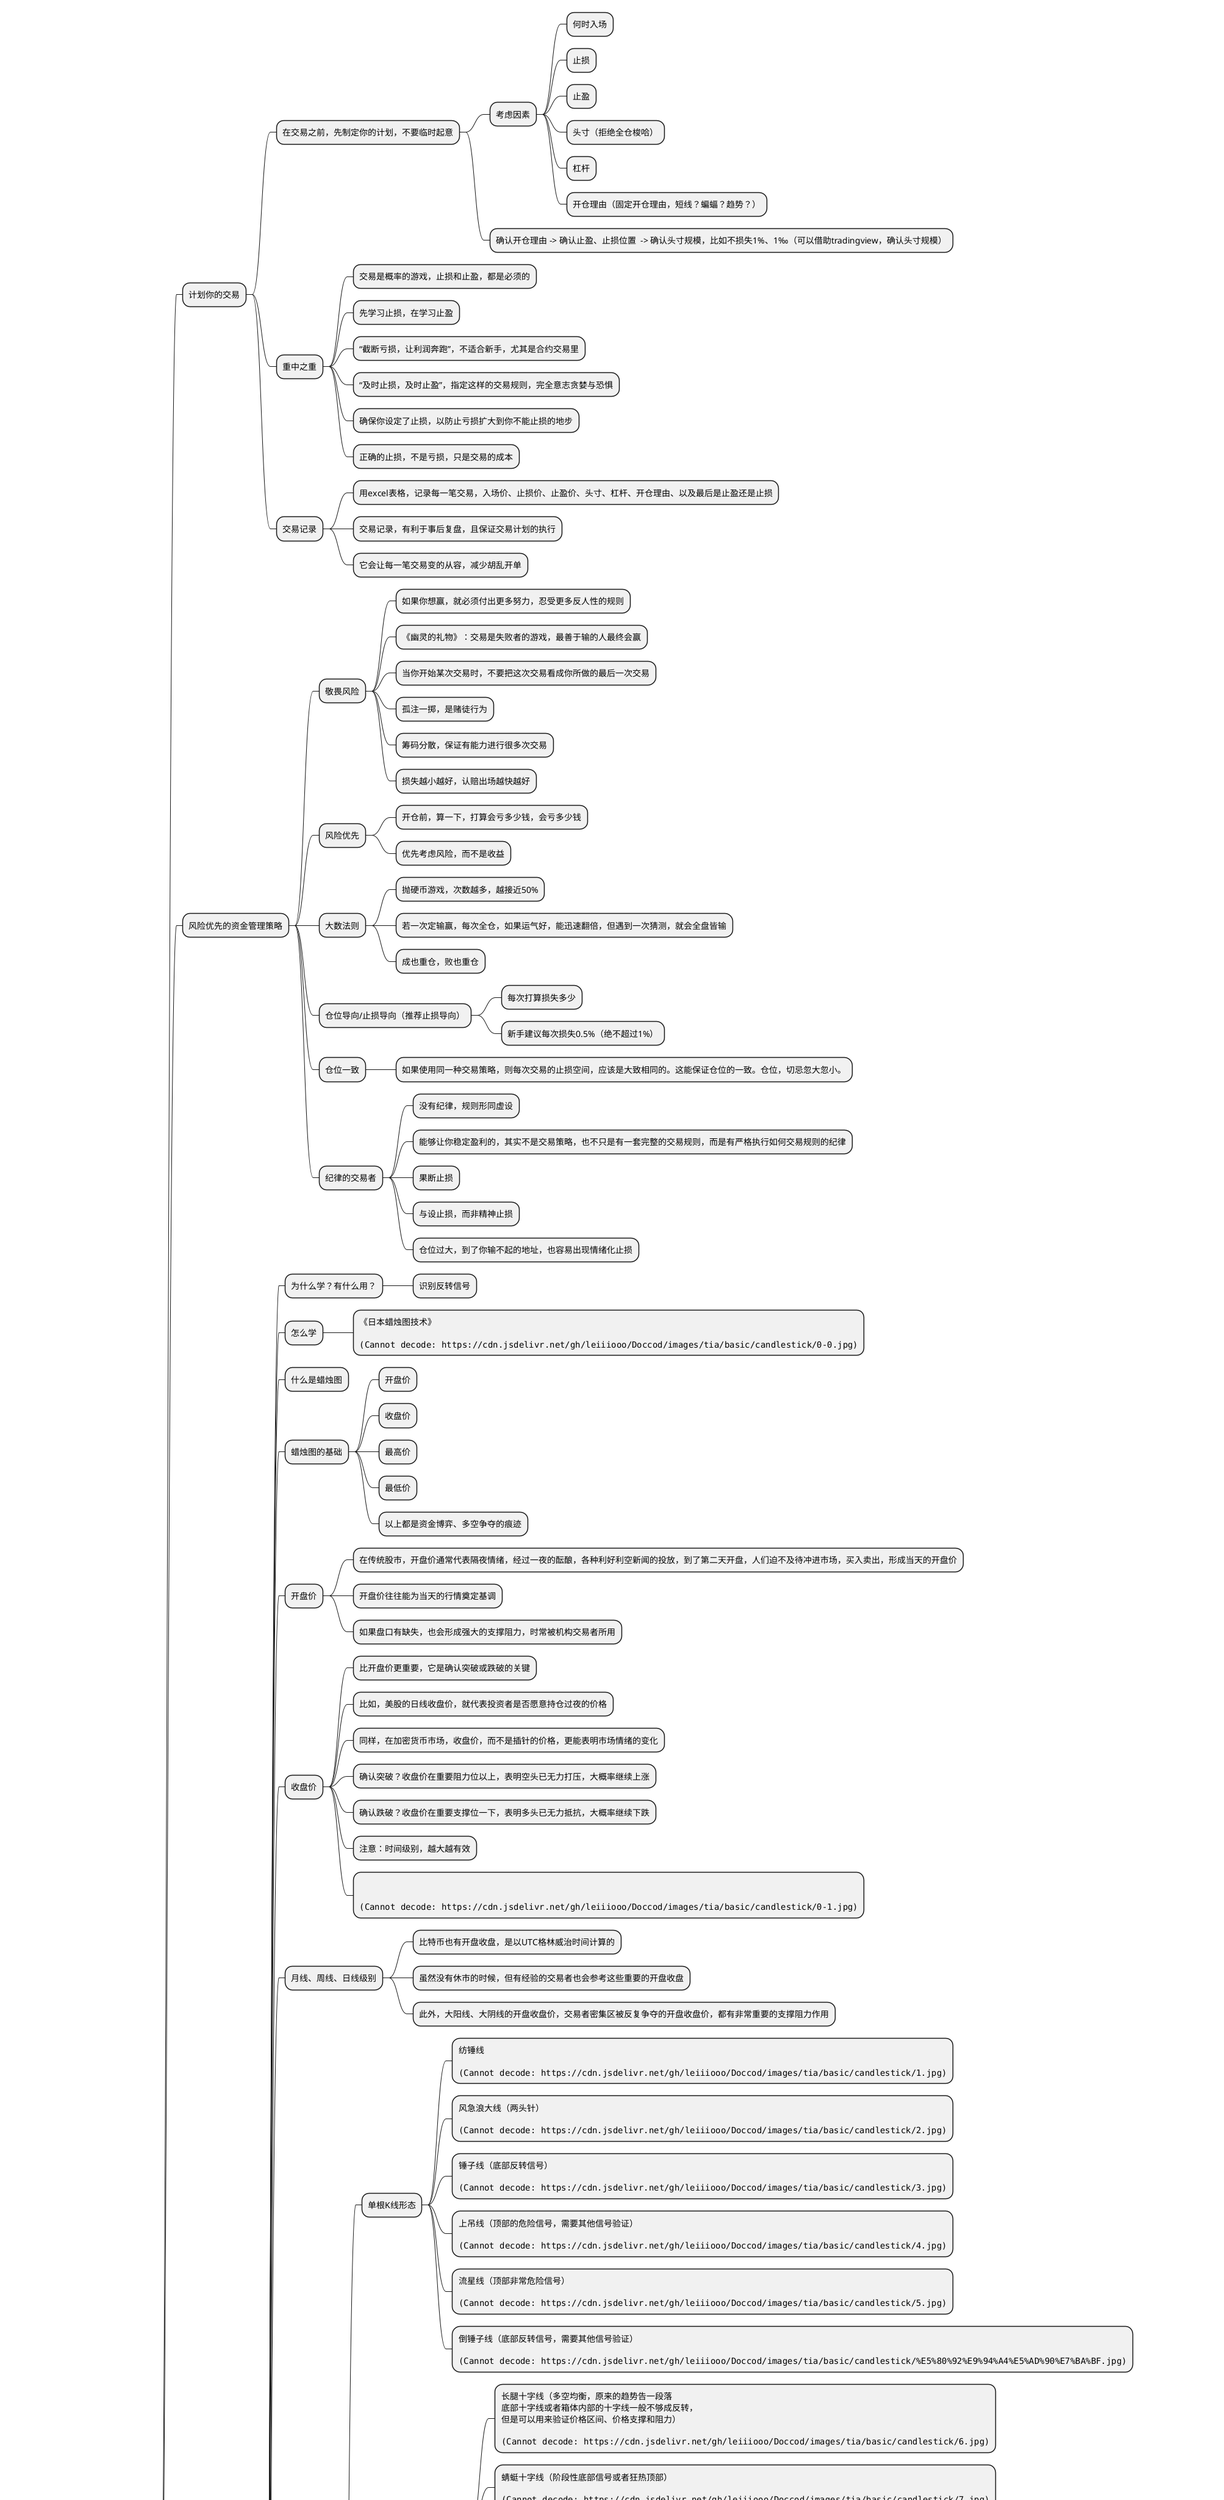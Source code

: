 @startmindmap tutorials
* tutorials
** 一、beginners
*** 计划你的交易
**** 在交易之前，先制定你的计划，不要临时起意
***** 考虑因素
****** 何时入场
****** 止损
****** 止盈
****** 头寸（拒绝全仓梭哈）
****** 杠杆
****** 开仓理由（固定开仓理由，短线？蝙蝠？趋势？）
***** 确认开仓理由 -> 确认止盈、止损位置  -> 确认头寸规模，比如不损失1%、1‰（可以借助tradingview，确认头寸规模）
**** 重中之重
***** 交易是概率的游戏，止损和止盈，都是必须的
***** 先学习止损，在学习止盈
***** “截断亏损，让利润奔跑”，不适合新手，尤其是合约交易里
***** “及时止损，及时止盈”，指定这样的交易规则，完全意志贪婪与恐惧
***** 确保你设定了止损，以防止亏损扩大到你不能止损的地步
***** 正确的止损，不是亏损，只是交易的成本
**** 交易记录
***** 用excel表格，记录每一笔交易，入场价、止损价、止盈价、头寸、杠杆、开仓理由、以及最后是止盈还是止损
***** 交易记录，有利于事后复盘，且保证交易计划的执行
***** 它会让每一笔交易变的从容，减少胡乱开单
*** 风险优先的资金管理策略
**** 敬畏风险
***** 如果你想赢，就必须付出更多努力，忍受更多反人性的规则
***** 《幽灵的礼物》：交易是失败者的游戏，最善于输的人最终会赢
***** 当你开始某次交易时，不要把这次交易看成你所做的最后一次交易
***** 孤注一掷，是赌徒行为
***** 筹码分散，保证有能力进行很多次交易
***** 损失越小越好，认赔出场越快越好
**** 风险优先
***** 开仓前，算一下，打算会亏多少钱，会亏多少钱
***** 优先考虑风险，而不是收益
**** 大数法则
***** 抛硬币游戏，次数越多，越接近50%
***** 若一次定输赢，每次全仓，如果运气好，能迅速翻倍，但遇到一次猜测，就会全盘皆输
***** 成也重仓，败也重仓
**** 仓位导向/止损导向（推荐止损导向）
***** 每次打算损失多少
***** 新手建议每次损失0.5%（绝不超过1%）
**** 仓位一致
***** 如果使用同一种交易策略，则每次交易的止损空间，应该是大致相同的。这能保证仓位的一致。仓位，切忌忽大忽小。
**** 纪律的交易者
***** 没有纪律，规则形同虚设
***** 能够让你稳定盈利的，其实不是交易策略，也不只是有一套完整的交易规则，而是有严格执行如何交易规则的纪律
***** 果断止损
***** 与设止损，而非精神止损
***** 仓位过大，到了你输不起的地址，也容易出现情绪化止损
*** 日本蜡烛图技术
**** 为什么学？有什么用？
***** 识别反转信号
**** 怎么学
***** 《日本蜡烛图技术》\n\n<img::https://cdn.jsdelivr.net/gh/leiiiooo/Doccod/images/tia/basic/candlestick/0-0.jpg{scale=0.4}>
**** 什么是蜡烛图
**** 蜡烛图的基础
***** 开盘价
***** 收盘价
***** 最高价
***** 最低价
***** 以上都是资金博弈、多空争夺的痕迹
**** 开盘价
***** 在传统股市，开盘价通常代表隔夜情绪，经过一夜的酝酿，各种利好利空新闻的投放，到了第二天开盘，人们迫不及待冲进市场，买入卖出，形成当天的开盘价
***** 开盘价往往能为当天的行情奠定基调
***** 如果盘口有缺失，也会形成强大的支撑阻力，时常被机构交易者所用
**** 收盘价
***** 比开盘价更重要，它是确认突破或跌破的关键
***** 比如，美股的日线收盘价，就代表投资者是否愿意持仓过夜的价格
***** 同样，在加密货币市场，收盘价，而不是插针的价格，更能表明市场情绪的变化
***** 确认突破？收盘价在重要阻力位以上，表明空头已无力打压，大概率继续上涨
***** 确认跌破？收盘价在重要支撑位一下，表明多头已无力抵抗，大概率继续下跌
***** 注意：时间级别，越大越有效
***** \n\n<img::https://cdn.jsdelivr.net/gh/leiiiooo/Doccod/images/tia/basic/candlestick/0-1.jpg{scale=0.4}>
**** 月线、周线、日线级别
***** 比特币也有开盘收盘，是以UTC格林威治时间计算的
***** 虽然没有休市的时候，但有经验的交易者也会参考这些重要的开盘收盘
***** 此外，大阳线、大阴线的开盘收盘价，交易者密集区被反复争夺的开盘收盘价，都有非常重要的支撑阻力作用
**** 反转形态
***** 单根K线形态
****** 纺锤线\n\n<img::https://cdn.jsdelivr.net/gh/leiiiooo/Doccod/images/tia/basic/candlestick/1.jpg{scale=0.4}>
****** 风急浪大线（两头针）\n\n<img::https://cdn.jsdelivr.net/gh/leiiiooo/Doccod/images/tia/basic/candlestick/2.jpg{scale=0.4}>
****** 锤子线（底部反转信号）\n\n<img::https://cdn.jsdelivr.net/gh/leiiiooo/Doccod/images/tia/basic/candlestick/3.jpg{scale=0.4}>
****** 上吊线（顶部的危险信号，需要其他信号验证）\n\n<img::https://cdn.jsdelivr.net/gh/leiiiooo/Doccod/images/tia/basic/candlestick/4.jpg{scale=0.4}>
****** 流星线（顶部非常危险信号）\n\n<img::https://cdn.jsdelivr.net/gh/leiiiooo/Doccod/images/tia/basic/candlestick/5.jpg{scale=0.4}>
****** 倒锤子线（底部反转信号，需要其他信号验证）\n\n<img::https://cdn.jsdelivr.net/gh/leiiiooo/Doccod/images/tia/basic/candlestick/%E5%80%92%E9%94%A4%E5%AD%90%E7%BA%BF.jpg{scale=0.4}>
***** 危险的单根K线：十字线
****** 长腿十字线（多空均衡，原来的趋势告一段落\n底部十字线或者箱体内部的十字线一般不够成反转，\n但是可以用来验证价格区间、价格支撑和阻力）\n\n<img::https://cdn.jsdelivr.net/gh/leiiiooo/Doccod/images/tia/basic/candlestick/6.jpg{scale=0.4}>
****** 蜻蜓十字线（阶段性底部信号或者狂热顶部）\n\n<img::https://cdn.jsdelivr.net/gh/leiiiooo/Doccod/images/tia/basic/candlestick/7.jpg{scale=0.4}>
****** 墓碑十字线（顶部，表示下跌）\n\n<img::https://cdn.jsdelivr.net/gh/leiiiooo/Doccod/images/tia/basic/candlestick/8.jpg{scale=0.4}>
****** 北方十字线（通常机构出货）\n\n<img::https://cdn.jsdelivr.net/gh/leiiiooo/Doccod/images/tia/basic/candlestick/9.jpg{scale=0.4}>
****** 南方十字线（散户购买，不太重要）\n\n<img::https://cdn.jsdelivr.net/gh/leiiiooo/Doccod/images/tia/basic/candlestick/10.jpg{scale=0.4}>
***** 三星形态
****** 三星顶部形态和三星底部形态 \n\n<img::https://cdn.jsdelivr.net/gh/leiiiooo/Doccod/images/tia/basic/candlestick/8-18.jpg{scale=0.4}>
***** 强势反转的单根K线：捉腰带线
****** 看涨捉腰带线（跳空，低开直接往上收，比特币不常见）\n\n<img::https://cdn.jsdelivr.net/gh/leiiiooo/Doccod/images/tia/basic/candlestick/11.jpg{scale=0.4}>
****** 看跌捉腰带线（顶部开盘，减仓减仓，比特币不常见）\n\n<img::https://cdn.jsdelivr.net/gh/leiiiooo/Doccod/images/tia/basic/candlestick/12.jpg{scale=0.4}>
***** 多根K线的组合（强）
****** 看涨刺透（收盘的K线顶部超过前一根1/2，如果超过了一整根就是2B）\n\n<img::https://cdn.jsdelivr.net/gh/leiiiooo/Doccod/images/tia/basic/candlestick/13.jpg{scale=0.4}>
****** 乌云盖顶（和看涨刺透相反）\n\n<img::https://cdn.jsdelivr.net/gh/leiiiooo/Doccod/images/tia/basic/candlestick/14.jpg{scale=0.4}>
****** 看涨吞没（2B）\n\n<img::https://cdn.jsdelivr.net/gh/leiiiooo/Doccod/images/tia/basic/candlestick/15.jpg{scale=0.4}>
****** 看跌吞没（2B）\n\n<img::https://cdn.jsdelivr.net/gh/leiiiooo/Doccod/images/tia/basic/candlestick/16.jpg{scale=0.4}>
****** 看涨反击线（低开，收盘价几乎平齐，比特币市场不会出现）\n\n<img::https://cdn.jsdelivr.net/gh/leiiiooo/Doccod/images/tia/basic/candlestick/17.jpg{scale=0.4}>
****** 看跌反击线（高开，收盘价几乎平齐，比特币市场不会出现）\n\n<img::https://cdn.jsdelivr.net/gh/leiiiooo/Doccod/images/tia/basic/candlestick/18.jpg{scale=0.4}>
***** 孕线（弱）
****** 看跌孕线形态\n\n<img::https://cdn.jsdelivr.net/gh/leiiiooo/Doccod/images/tia/basic/candlestick/19.jpg{scale=0.4}>
****** 看涨孕线形态\n\n<img::https://cdn.jsdelivr.net/gh/leiiiooo/Doccod/images/tia/basic/candlestick/20.jpg{scale=0.4}>
****** 看跌十字孕线（反转概率更大一点）\n\n<img::https://cdn.jsdelivr.net/gh/leiiiooo/Doccod/images/tia/basic/candlestick/21.jpg{scale=0.4}>
****** 看涨十字孕线（反转概率更大一点）\n\n<img::https://cdn.jsdelivr.net/gh/leiiiooo/Doccod/images/tia/basic/candlestick/22.jpg{scale=0.4}>
***** 星线（比特币不太可能出现，严格讲是需要有一个跳空的行为存在）（强）
****** 启明星形态\n\n<img::https://cdn.jsdelivr.net/gh/leiiiooo/Doccod/images/tia/basic/candlestick/23.jpg{scale=0.4}>
****** 黄昏星形态（及时没有跳空也需要注意了，当你用更小的时\n间周期看的时候就是一个头肩顶）\n\n<img::https://cdn.jsdelivr.net/gh/leiiiooo/Doccod/images/tia/basic/candlestick/24.jpg{scale=0.4}>
****** 十字启明星形态\n\n<img::https://cdn.jsdelivr.net/gh/leiiiooo/Doccod/images/tia/basic/candlestick/25.jpg{scale=0.4}>
****** 十字黄昏星形态\n\n<img::https://cdn.jsdelivr.net/gh/leiiiooo/Doccod/images/tia/basic/candlestick/26.jpg{scale=0.4}>
***** 平头（弱）
****** 双重顶或者双重底\n\n<img::https://cdn.jsdelivr.net/gh/leiiiooo/Doccod/images/tia/basic/candlestick/27.jpg{scale=0.4}>
***** 三个黑乌鸦、红三兵（光头，反转形态，多单和空单离场点，不是开仓点）（强）
****** 三只黑乌鸦\n\n<img::https://cdn.jsdelivr.net/gh/leiiiooo/Doccod/images/tia/basic/candlestick/28.jpg{scale=0.4}>
****** 红色三兵\n\n<img::https://cdn.jsdelivr.net/gh/leiiiooo/Doccod/images/tia/basic/candlestick/29.jpg{scale=0.4}>
***** 三山形态和三川形态
****** 三山顶部形态（如果市场先后三次均从某一个高价位上回落下来，\n或者市场对某一个高价位向上进行了三次尝试，但都失败了，那么一个三山顶部形态就形成了。\n在三山顶部形态的最后一座山的最高点，\n还应当出现一种看跌的蜡烛图指标（比如说，一根十字线，或者一个乌云盖顶形态等），对三山顶部形态做出确认。）\n\n<img::https://cdn.jsdelivr.net/gh/leiiiooo/Doccod/images/tia/basic/candlestick/6-5.jpg{scale=0.4}>
****** 三尊顶部形态（三山顶部形态中，如果中间的山峰高于两侧的山峰））\n\n<img::https://cdn.jsdelivr.net/gh/leiiiooo/Doccod/images/tia/basic/candlestick/6-36.jpg{scale=0.4}>
****** 三川底部形态（三山顶部形态的反面，在市场先后三度向下试探某个底部水平后，就形成了这类形态。\n市场必须向上突破这个底部形态的最高水平，才能证实底部过程已经完成）\n\n<img::https://cdn.jsdelivr.net/gh/leiiiooo/Doccod/images/tia/basic/candlestick/6-37.jpg{scale=0.4}>
****** 倒三尊形态 \n\n<img::https://cdn.jsdelivr.net/gh/leiiiooo/Doccod/images/tia/basic/candlestick/6-38.jpg{scale=0.4}>
***** 圆形顶部形态和平底锅底部形态（圆形底部形态）
****** 圆形顶部形态 \n\n<img::https://cdn.jsdelivr.net/gh/leiiiooo/Doccod/images/tia/basic/candlestick/6-51.jpg{scale=0.4}>
****** 圆形底部形态 \n\n<img::https://cdn.jsdelivr.net/gh/leiiiooo/Doccod/images/tia/basic/candlestick/6-52.jpg{scale=0.4}>
***** 塔形顶部形态和底部形态
****** 塔形顶部形态 （市场本来处在上升趋势中，在某一时刻，\n出现了一根坚挺的白色蜡烛线或者一系列白色蜡烛线，\n然后市场放缓了上涨的步调，\n接着出现了一根或者数根大的黑色蜡烛线，\n于是塔形顶部形态就完成）\n\n<img::https://cdn.jsdelivr.net/gh/leiiiooo/Doccod/images/tia/basic/candlestick/6-59.jpg{scale=0.4}>
****** 塔形底部形态（市场形成了一根或数根长长的黑色蜡烛线，\n表示空方动力丝毫不减。后来出现了几根小实体，\n缓和了行情看跌的气氛。最后出现了一根长长的白色蜡烛线，\n完成了一个塔形底部形态）\n\n<img::https://cdn.jsdelivr.net/gh/leiiiooo/Doccod/images/tia/basic/candlestick/6-60.jpg{scale=0.4}>
***** 窗口（比特币也不可能出现，窗口有强阻力或者支撑，盈亏比比较好，及时止损）
****** 上升窗口\n\n<img::https://cdn.jsdelivr.net/gh/leiiiooo/Doccod/images/tia/basic/candlestick/30.jpg{scale=0.4}>
****** 下降窗口\n\n<img::https://cdn.jsdelivr.net/gh/leiiiooo/Doccod/images/tia/basic/candlestick/31.jpg{scale=0.4}>
**** 持续形态
***** 窗口
****** 向上的窗口\n\n<img::https://cdn.jsdelivr.net/gh/leiiiooo/Doccod/images/tia/basic/candlestick/7-1.jpg{scale=0.4}>
****** 向下的窗口\n\n<img::https://cdn.jsdelivr.net/gh/leiiiooo/Doccod/images/tia/basic/candlestick/7-2.jpg{scale=0.4}>
***** 向上跳空和向下跳空并列阴阳线形态
****** 向上跳空阴阳线 （其中一根白色蜡烛线和一根黑色蜡烛\n线共同形成了一个向上的窗口。\n这根黑色蜡烛线的开市价位于前一个白色实体之内，\n收市价位于前一个白色实体之下。\n在这样的情况下，这根黑色蜡烛线的收市价，就构成了买卖双方争夺的要点。\n如果市场以收市价向下突破到该窗口之下，\n那么这个向上跳空并列阴阳线形态的看涨意义就不再成立了）\n\n<img::https://cdn.jsdelivr.net/gh/leiiiooo/Doccod/images/tia/basic/candlestick/7-10.jpg{scale=0.4}>
****** 向下跳空阴阳线\n\n<img::https://cdn.jsdelivr.net/gh/leiiiooo/Doccod/images/tia/basic/candlestick/7-11.jpg{scale=0.4}>
****** 高价位跳空突破形态\n\n<img::https://cdn.jsdelivr.net/gh/leiiiooo/Doccod/images/tia/basic/candlestick/7-13.jpg{scale=0.4}>
****** 低价位跳空突破形态\n\n<img::https://cdn.jsdelivr.net/gh/leiiiooo/Doccod/images/tia/basic/candlestick/7-14.jpg{scale=0.4}>
****** 上升趋势中的向上跳空并列白色蜡烛线形态\n\n<img::https://cdn.jsdelivr.net/gh/leiiiooo/Doccod/images/tia/basic/candlestick/7-18.jpg{scale=0.4}>
****** 下降趋势中的向下跳空并列白色蜡烛线形态\n\n<img::https://cdn.jsdelivr.net/gh/leiiiooo/Doccod/images/tia/basic/candlestick/7-19.jpg{scale=0.4}>
***** 上升三法（上升三蜡烛线法）和下降三法（下降三蜡烛线法）形态
****** 上升三法形态（小实体可以是任意颜色，范围包含影线，\n一定要在第一根蜡烛之内，一定是小实体）\n\n<img::https://cdn.jsdelivr.net/gh/leiiiooo/Doccod/images/tia/basic/candlestick/7-21.jpg{scale=0.4}>
****** 下降三法形态（小实体可以是任意颜色，范围包含影线，\n一定要在第一根蜡烛之内，一定是小实体）\n\n<img::https://cdn.jsdelivr.net/gh/leiiiooo/Doccod/images/tia/basic/candlestick/7-22.jpg{scale=0.4}>
***** 分手线
****** 看涨和看跌分手线\n\n<img::https://cdn.jsdelivr.net/gh/leiiiooo/Doccod/images/tia/basic/candlestick/7-31.jpg{scale=0.4}>
**** 化繁就简、重中之重
***** 关注实体大小
****** 实体逐渐变小，这说明之前的趋势逐渐失去动力
****** 实体逐渐变大，这说明之前的趋势愈来愈强，千万不要盲猜顶底
***** 工具、而非交易系统
****** 理论总是那么清晰，觉得学会了就可以马上赚钱，\n但到实际交易时，却不是这么回事。因为市场总是比案例更复杂。\n所以，蜡烛图技术可以是基本功，但不能应对一切走势，\n必须结合其他的技术分析指标一起使用。除了继续学习其他技术分支知识外，\n我们还可以考虑：选择蜡烛图有效性更高的市场去做交易。
**** 结合西方技术
***** 破低反涨形态与破高反跌形态\n 如果向下突破支撑水平的时候交易量较轻，\n随后向上反弹至最近跌破的支撑水平之上时交易量较重，\n就进一步增强了本形态的看涨意义。\n与之类似，在破高反跌形态中，如果向上突破阻挡水平时交易量较轻，\n随后回落至最近向上突破的阻挡水平之下时交易量较重，\n那么破高反跌形态成功的可能性也将进一步增加。\n破低反转或者破高反转之后可以将\n目标价格设置在之前最近的高点或者低点
****** <img::https://cdn.jsdelivr.net/gh/leiiiooo/Doccod/images/tia/basic/candlestick/11-11.jpg{scale=0.4}>
****** <img::https://cdn.jsdelivr.net/gh/leiiiooo/Doccod/images/tia/basic/candlestick/11-12.jpg{scale=0.4}>
*** 书
**** 《幽灵的礼物》
**** 《日本蜡烛图技术》
** 二、道氏理论（趋势，右侧）
*** 导论
**** 平均价格包容消化一切因素（道琼斯指数等相关指数由来）
**** 市场具有三种趋势（主要趋势月线，次要趋势周线，微观趋势日常波动，短线交易者关注比如日线，不同的时间级别走向不同，不同级别提早做出预案，每周，每月）
**** 大趋势分为三个阶段（比如像后来的波浪理论，参考此，5浪，3个上升浪）
**** 各种平均价格必须相互验证（例如：纳指和道指相互验证，例如各大指数都好，可能来一波小牛市 ）
**** 交易量必须验证趋势（量增价涨）
**** 除非有明确反转信号，我们才能判 定现有趋势已经完结（）
**** 优势
***** 趋势跟随
***** 如果有大的趋势行情，通常不会错过
***** 大牛市、大熊市，非常好用
***** 开山始祖，后市的很多交易法都溯源于此
**** 不足
***** 右侧交易法，有一定延后性，不能埋在最低点，不能埋在最高点。必须是大牛市、大熊市，有较长的趋势行情才行。
***** 趋势行情不常用，盘整行情中，容易磨损本金
***** 突破开仓的交易法，在大牛市很好用，使用的人非常多。但在没有趋势的时候，就是非常拥挤的交易，有一些短线策略就是专门做反突破的。
*** 支撑与阻力
**** 支撑位（潜在买盘的水平价位）阻力（潜在卖盘的水平价位）
**** 趋势
***** 低点、高点逐渐升高（日线、周线高点不再升高一定需要留意这种情况），如果不能创出更高的低点，相同或者更低，接下来行情可能反转
**** 密集区
***** 交易密集区，代表着大量而充分的多空换手
***** 多头希望跌下来，加仓
***** 空头希望跌下来，成本离场
***** 合力之下，变成强有力的支撑或阻力
**** 估算
***** 市场在此处停留的时间
***** 交易量
***** 交易活动的发生时间距当前的远近
***** 离开成本区后的距离
**** 痛感
***** 如果曾经离开交易区越远，支撑阻力的作用将会越大
****** 对多头，离开开仓价越远，尝到了甜头，跌回开仓价附近。再次加仓
****** 空头，巨大浮亏，跌回，平单
***** 如果价格离开成本区不远，多头没那么贪婪不会加仓，空头也不恐惧不会平仓。这就是为什么突破之后，最好在量增价涨的情况下，远离成本去，这样的回踩、回抽才能有效
***** 留意1.13假突破
**** 整数
***** 如果突破历史前高，或者和之前的价格相距很远，那么，通常的支撑阻力就将失去意义，而整数位就会变得值得关注
*** 趋势线
**** 画法
***** 两点成线
***** 三点确认
***** 大多数情况，包含影线，因为趋势线应描述全部的价格变化
***** 大时间周期，使用对数坐标
**** 重要程度
***** 持续时间
***** 被测试的次数
***** 被关注的程度
**** 支阻互换
***** 倾斜意义的支阻互换，重要性不如水平位置
**** 扇形突破
**** 百分比回撤
***** 0.382 0.33 0.618 0.66
**** 速度阻力线（很重要）
***** 0.25（江恩认为的重要数字）0.382 0.5 0.618 0.786
*** 反转形态
**** 前提
***** 原本就存在趋势
***** 趋势线突破，第一信号
***** 形态的持续时间越长，规模越大，随之而来的反转动作越大
***** 底部时间较长，且波动性小
***** 顶部时间较短，波动性大
***** 交易量，是趋势反转的最好验证
**** 常见
***** 头肩顶
****** 一定是在趋势中
****** 左肩伴随较大的成交量
****** 以相对较小的成交量完成头部
****** 随后的回调跌破左肩的高点，且接近左肩的底部
****** 右肩的成交量明显减弱，且常在1/2和2/3处受阻
****** 收盘价低于颈线，甚至低于头部的左 侧低点
****** 跌破后，百分比确认、双日确认
****** 跌破颈线后，经常反抽测试，若跌破时有巨量，表明势力较强，不反抽或弱反抽
****** 跌破反抽
******* 跌破时，成交量大
******* 反抽时，成交量低
******* 反抽后继续下跌，成交量大
****** 特殊情况
******* 若颈线未跌破，则不可预判跌破。颈线未跌破时，是强支撑
******* 若颈线跌破后，又回抽上了颈线，表明趋势仍未衰竭，可能继续向上。空单止损。
******* 这种假突破，通常不做反转趋势，因市场构造已明显改变
****** 目标测算
******* 头到颈线的垂直距离
******* 头到颈线的右半部分
******* 这知识最近目标，通常会更远
***** 头肩底
****** 从左到右，交易量逐渐递增
****** 底部向上突破的时候，通常带有较大的成交量（下跌时，价格因自重而下跌）
****** 突破后，通常会有回抽，最好成交量较小
***** 颈线的倾斜程度
****** 如果顶部时，市场较为疲弱，颈线会向下倾斜，如果等跌破后，在开仓做空，就延误了时机
****** 如果底部时，市场较为强势，颈线会向上倾斜，如果等突破后，在开仓做多，就延误了时机
****** 所以，在做右肩的时候，就可在趋势线跌破/突破时介入
****** 或到左肩相同位置，或到斐波那契位，或突破后回抽/回踩，都是不错的介入时机
***** 时间
****** 不管是双重顶、双重底，还是牛市陷阱、熊市陷阱，两个高点或者两个低点之间的时间很重要。如果酝酿时间越长，第二次的受阻或者假突破，带来的反向作用力越大
****** 如果酝酿第二次高点的时间太短，很可能只是通道或者假信号
*** 持续形态
**** 在趋势行情中
**** 三角形
***** 四个点
***** 两条线
***** 和楔形的区别，三角形是方向不同的两条线，楔形是方向相同的两条线，只不过一条快一点，一条慢一点
***** 对称三角形（中性，顺势）、上升三角形（顶部是水平，通常看涨）、下降三角形（底部是水平，通常看跌）
***** 数浪
****** 上下各有两个点后，可开始考虑，是不是要出现三角形
****** 第五个点尤其值得关注，它配合成交量、斐波那契、中轴等
****** 第六个点，通常是三角形内的最后点，因为六点形成五浪。（仅有理论意义，没有实战价值）
***** 时间
****** 通常来说，三角形盘整，到3/4时，就一定要出方向
****** 如果超过3/4还没有出方向，可能有两种情况：1、假突破，不要做，也就是说，只要在行情末尾，不管真假突破，都不要做。2、无序盘整，横着走
****** 可用肉眼看进度，也可用斐波那契时间来预测大致的突破时间（0，0.382，0.5，0.618，0.75）
***** 假突破
****** 真突破，指的是，收盘价的确认突破，而不是插针突破
****** 如果在三角形的后1/4，不管真假突破，最好都不要做
****** 如果在三进行的前3/4，最好前2/3，假突破且带量，收回三角形后，可做反向
****** 进场被机构利用，形成熊市陷阱、牛市陷阱，机构如果建仓，之后行情通常不小
***** 交易量
****** 三角形内，通常是缩量的，直到快出方向的时候
****** 你可以在四次触点之后，留意成交量的变化
****** 向上突破时，必须有成交量的配置
****** 向下跌破时，现货不必有大成交量，但合约最好还是有成交量来确认
****** 假突破/跌破时，有巨大成交量，是可遇不可求的
***** 测算
****** 三角形最长边。入口的长边，调整下方向，从突破点画起。tp1
****** 三角形的对称线。平移突破的另一条边，画出。tp2
****** 盘整区之前的走势。原来趋势，到三角入口，平移。tp3
**** 喇叭状（最好是5个点或者是日线级别）
***** 反向三角形，阶段性顶部的信号
***** 又名扩张三角形、反向三角形、喇叭筒顶部形态
***** 交易量和三角形正好相反，成交量逐渐放大
***** 公共积极参与
***** 价格却跌破前低，衰势出现，公众浑然不觉
****** 看空反转
****** 常出现在大顶（机构几天，几个月派发）
****** 关注成交量，留意威科夫派发
****** 小时间周期有时也作为中继形态出现，机构诱空
**** 钻石形态（反转）
***** 前面是喇叭扩张反转三角形（反转），后面是对称三角形持续形态（延续反转趋势）
***** 成交量先逐渐变多，过半在逐渐变少
***** 测算
****** 钻石中间的边，在尾部复制为tp1
**** 旗形
***** 之前通常为猛涨猛跌
***** 趋势过于陡峭，虚稍作休整
***** 方向与原趋势相反
***** 最可靠的持续形态，较少反转（还是要关注量价数据，比如假跌破之后通常带来真突破，牛市陷阱）
***** 缩量盘整，带量突破
***** 测算
****** 半旗
**** 楔形
***** 倾斜角度，与原趋势相反
***** 通常为持续形态，但在上升行情尾部，也常出现向上倾斜的楔形，则为反转
***** 理论上说，可运行到行情末尾再出方向
***** 楔形一旦跌破，很少有假跌破，看到阶段性顶部的概率蛮大的
***** 缩量盘整，放量突破
***** 以上所有形态，下降趋势中，耗时短，上升趋势中，耗时较长
**** 矩形
***** 60%概率是一个持续的形态
***** 俗称：箱体震荡
***** 最容易关注成交量的形态
***** 顶部派发，下跌有量
***** 通道内，高抛低吸
***** 最后一次止损，并建立反向仓位（大级别，1h，4h）
***** 摆动指数很好用
**** 持续形头肩
***** 上升趋势找头肩底
***** 下降趋势找头肩顶
**** 多重确认信号，提高胜率
@endmindmap
